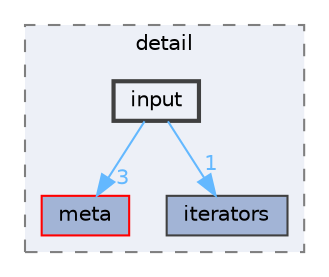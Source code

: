 digraph "D:/doxygen shitnqta/App/carSystem.DAL/include/nlohmann/detail/input"
{
 // INTERACTIVE_SVG=YES
 // LATEX_PDF_SIZE
  bgcolor="transparent";
  edge [fontname=Helvetica,fontsize=10,labelfontname=Helvetica,labelfontsize=10];
  node [fontname=Helvetica,fontsize=10,shape=box,height=0.2,width=0.4];
  compound=true
  subgraph clusterdir_cbe600e9928ccbe1901588e57f712ef6 {
    graph [ bgcolor="#edf0f7", pencolor="grey50", label="detail", fontname=Helvetica,fontsize=10 style="filled,dashed", URL="dir_cbe600e9928ccbe1901588e57f712ef6.html",tooltip=""]
  dir_4a92e03078bed2cbd0320f66e379c157 [label="meta", fillcolor="#a2b4d6", color="red", style="filled", URL="dir_4a92e03078bed2cbd0320f66e379c157.html",tooltip=""];
  dir_70d95166d5681da73d49031dd884fee5 [label="iterators", fillcolor="#a2b4d6", color="grey25", style="filled", URL="dir_70d95166d5681da73d49031dd884fee5.html",tooltip=""];
  dir_cc27fccbabcc0e73d9ac31136a30ea5d [label="input", fillcolor="#edf0f7", color="grey25", style="filled,bold", URL="dir_cc27fccbabcc0e73d9ac31136a30ea5d.html",tooltip=""];
  }
  dir_cc27fccbabcc0e73d9ac31136a30ea5d->dir_4a92e03078bed2cbd0320f66e379c157 [headlabel="3", labeldistance=1.5 headhref="dir_000015_000017.html" color="steelblue1" fontcolor="steelblue1"];
  dir_cc27fccbabcc0e73d9ac31136a30ea5d->dir_70d95166d5681da73d49031dd884fee5 [headlabel="1", labeldistance=1.5 headhref="dir_000015_000016.html" color="steelblue1" fontcolor="steelblue1"];
}
